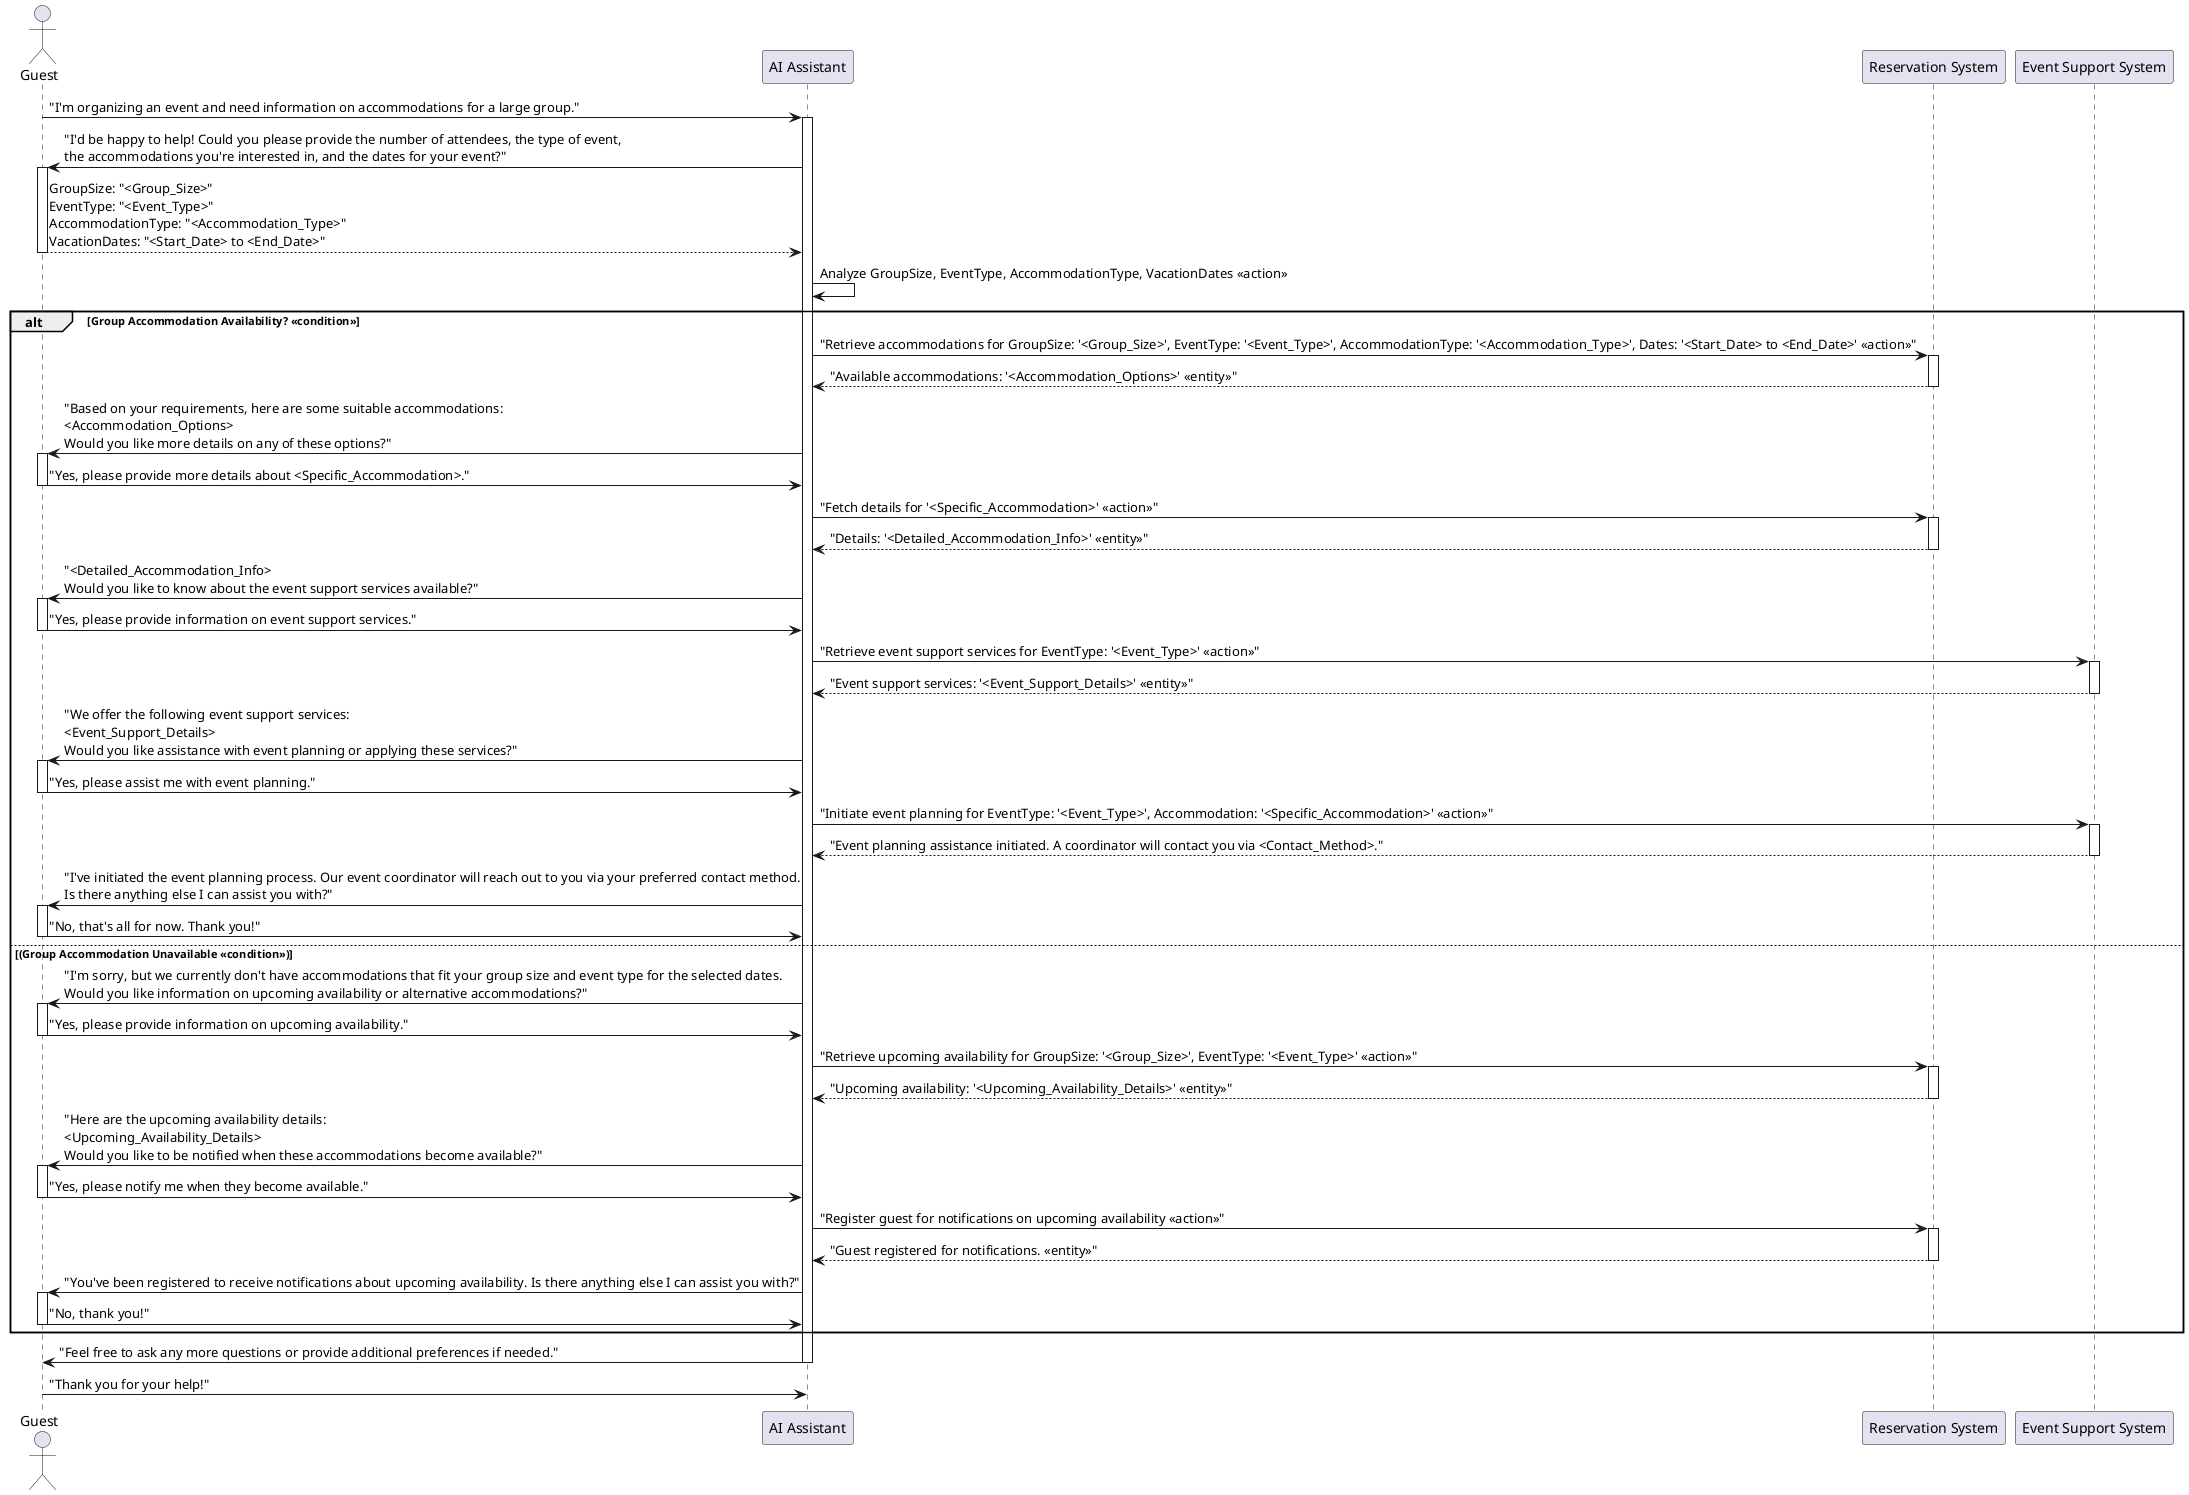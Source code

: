 @startuml
' Define participants
actor Guest
participant "AI Assistant" as Assistant
participant "Reservation System" as System
participant "Event Support System" as EventSystem

' Start of the interaction
Guest -> Assistant: "I'm organizing an event and need information on accommodations for a large group."
activate Assistant

' Action: Collect GroupSize, EventType, AccommodationType, VacationDates
Assistant -> Guest: "I'd be happy to help! Could you please provide the number of attendees, the type of event,\nthe accommodations you're interested in, and the dates for your event?"
activate Guest

' Guest provides GroupSize, EventType, AccommodationType, VacationDates
Guest --> Assistant: GroupSize: "<Group_Size>"\nEventType: "<Event_Type>"\nAccommodationType: "<Accommodation_Type>"\nVacationDates: "<Start_Date> to <End_Date>"
deactivate Guest

' Action: Analyze Information
Assistant -> Assistant: Analyze GroupSize, EventType, AccommodationType, VacationDates <<action>>

' Condition: Group Accommodation Availability
alt Group Accommodation Availability? <<condition>>
    ' Action: Provide Group Accommodation Options
    Assistant -> System: "Retrieve accommodations for GroupSize: '<Group_Size>', EventType: '<Event_Type>', AccommodationType: '<Accommodation_Type>', Dates: '<Start_Date> to <End_Date>' <<action>>"
    activate System
    System --> Assistant: "Available accommodations: '<Accommodation_Options>' <<entity>>"
    deactivate System
    
    ' Action: Present Accommodation Options to Guest
    Assistant -> Guest: "Based on your requirements, here are some suitable accommodations:\n<Accommodation_Options>\nWould you like more details on any of these options?"
    activate Guest
    
    ' Guest requests more details
    Guest -> Assistant: "Yes, please provide more details about <Specific_Accommodation>."
    deactivate Guest
    
    ' Action: Provide Detailed Accommodation Information
    Assistant -> System: "Fetch details for '<Specific_Accommodation>' <<action>>"
    activate System
    System --> Assistant: "Details: '<Detailed_Accommodation_Info>' <<entity>>"
    deactivate System
    
    Assistant -> Guest: "<Detailed_Accommodation_Info>\nWould you like to know about the event support services available?"
    activate Guest
    
    ' Guest inquires about event support services
    Guest -> Assistant: "Yes, please provide information on event support services."
    deactivate Guest
    
    ' Action: Share Event Support Services
    Assistant -> EventSystem: "Retrieve event support services for EventType: '<Event_Type>' <<action>>"
    activate EventSystem
    EventSystem --> Assistant: "Event support services: '<Event_Support_Details>' <<entity>>"
    deactivate EventSystem
    
    Assistant -> Guest: "We offer the following event support services:\n<Event_Support_Details>\nWould you like assistance with event planning or applying these services?"
    activate Guest
    
    ' Guest decides to assist with event planning
    Guest -> Assistant: "Yes, please assist me with event planning."
    deactivate Guest
    
    ' Action: Assist with Event Planning
    Assistant -> EventSystem: "Initiate event planning for EventType: '<Event_Type>', Accommodation: '<Specific_Accommodation>' <<action>>"
    activate EventSystem
    EventSystem --> Assistant: "Event planning assistance initiated. A coordinator will contact you via <Contact_Method>."
    deactivate EventSystem
    
    Assistant -> Guest: "I've initiated the event planning process. Our event coordinator will reach out to you via your preferred contact method.\nIs there anything else I can assist you with?"
    activate Guest
    
    Guest -> Assistant: "No, that's all for now. Thank you!"
    deactivate Guest
else (Group Accommodation Unavailable <<condition>>)
    ' Action: Inform Unavailability and Offer Alternatives
    Assistant -> Guest: "I'm sorry, but we currently don't have accommodations that fit your group size and event type for the selected dates.\nWould you like information on upcoming availability or alternative accommodations?"
    activate Guest
    
    ' Guest requests information on upcoming availability
    Guest -> Assistant: "Yes, please provide information on upcoming availability."
    deactivate Guest
    
    ' Action: Provide Upcoming Availability
    Assistant -> System: "Retrieve upcoming availability for GroupSize: '<Group_Size>', EventType: '<Event_Type>' <<action>>"
    activate System
    System --> Assistant: "Upcoming availability: '<Upcoming_Availability_Details>' <<entity>>"
    deactivate System
    
    Assistant -> Guest: "Here are the upcoming availability details:\n<Upcoming_Availability_Details>\nWould you like to be notified when these accommodations become available?"
    activate Guest
    
    ' Guest opts to be notified
    Guest -> Assistant: "Yes, please notify me when they become available."
    deactivate Guest
    
    ' Action: Register for Notifications
    Assistant -> System: "Register guest for notifications on upcoming availability <<action>>"
    activate System
    System --> Assistant: "Guest registered for notifications. <<entity>>"
    deactivate System
    
    Assistant -> Guest: "You've been registered to receive notifications about upcoming availability. Is there anything else I can assist you with?"
    activate Guest
    
    Guest -> Assistant: "No, thank you!"
    deactivate Guest
end alt

' Action: Encourage Further Exploration
Assistant -> Guest: "Feel free to ask any more questions or provide additional preferences if needed."
deactivate Assistant

' Final State: Guest has necessary information
Guest -> Assistant: "Thank you for your help!"
@enduml



## **7. Exploring Group or Event Accommodations**

### **Guest Intent:** "I'm organizing an event and need information on accommodations for a large group."

**Entities:**

- **GroupSize**
    - **Type:** Integer
    - **Purpose:** Number of attendees.
    - **Possible Values:** 10 to 100+
- **EventType**
    - **Type:** String
    - **Purpose:** Nature of the event.
    - **Possible Values:** "Wedding", "Corporate Retreat", "Family Reunion", "Workshop"
- **AccommodationType**
    - **Type:** String
    - **Purpose:** Preferences for group accommodations.
    - **Possible Values:** "Conference Rooms", "Group Suites", "Event Spaces"
- **VacationDates**
    - **Type:** Date Range
    - **Purpose:** When the event is scheduled.
    - **Possible Values:** Specific dates.

**Conditions:**

- **Group Accommodation Availability**
    - **Description:** Ensure accommodations can host the group size and event type.
    - **Related Entities:** GroupSize, EventType, VacationDates
- **Event Support Services**
    - **Description:** Check if the resort offers services needed for the event.
    - **Related Entities:** EventType

**Actions:**

- **Provide Group Accommodation Options**
    - **Description:** Suggest suitable accommodations and event spaces.
    - **Required Entities:** GroupSize, EventType
- **Share Event Support Services**
    - **Description:** Inform about available services like catering, AV equipment, etc.
    - **Required Entities:** EventType
- **Assist with Event Planning**
    - **Description:** Offer to connect with event coordinators or provide planning assistance.
    - **Required Entities:** ContactMethod

**Conversation Flow:**

1. **Guest Inquires About Group/Event Accommodations**
    - Entities Collected: GroupSize, EventType
2. **AI Recommends Suitable Options**
    - Action: Suggest accommodations and event spaces.
3. **IF** Event Support Services are required **THEN**
    - Action: Provide information on available services.
4. **IF** VacationDates are provided **THEN**
    - Action: Check availability and assist with booking.
5. **ELSE**
    - Action: Offer to connect with event coordinators for planning.
6. **Final State:**
    - Guest has the necessary information to organize the event at The Machan.

**Evidence from Transcripts:**

- *"I'm planning a corporate retreat for 30 people. Do you have suitable accommodations and meeting rooms?"*
    
    (Imagined example based on meeting insights)
    

---
